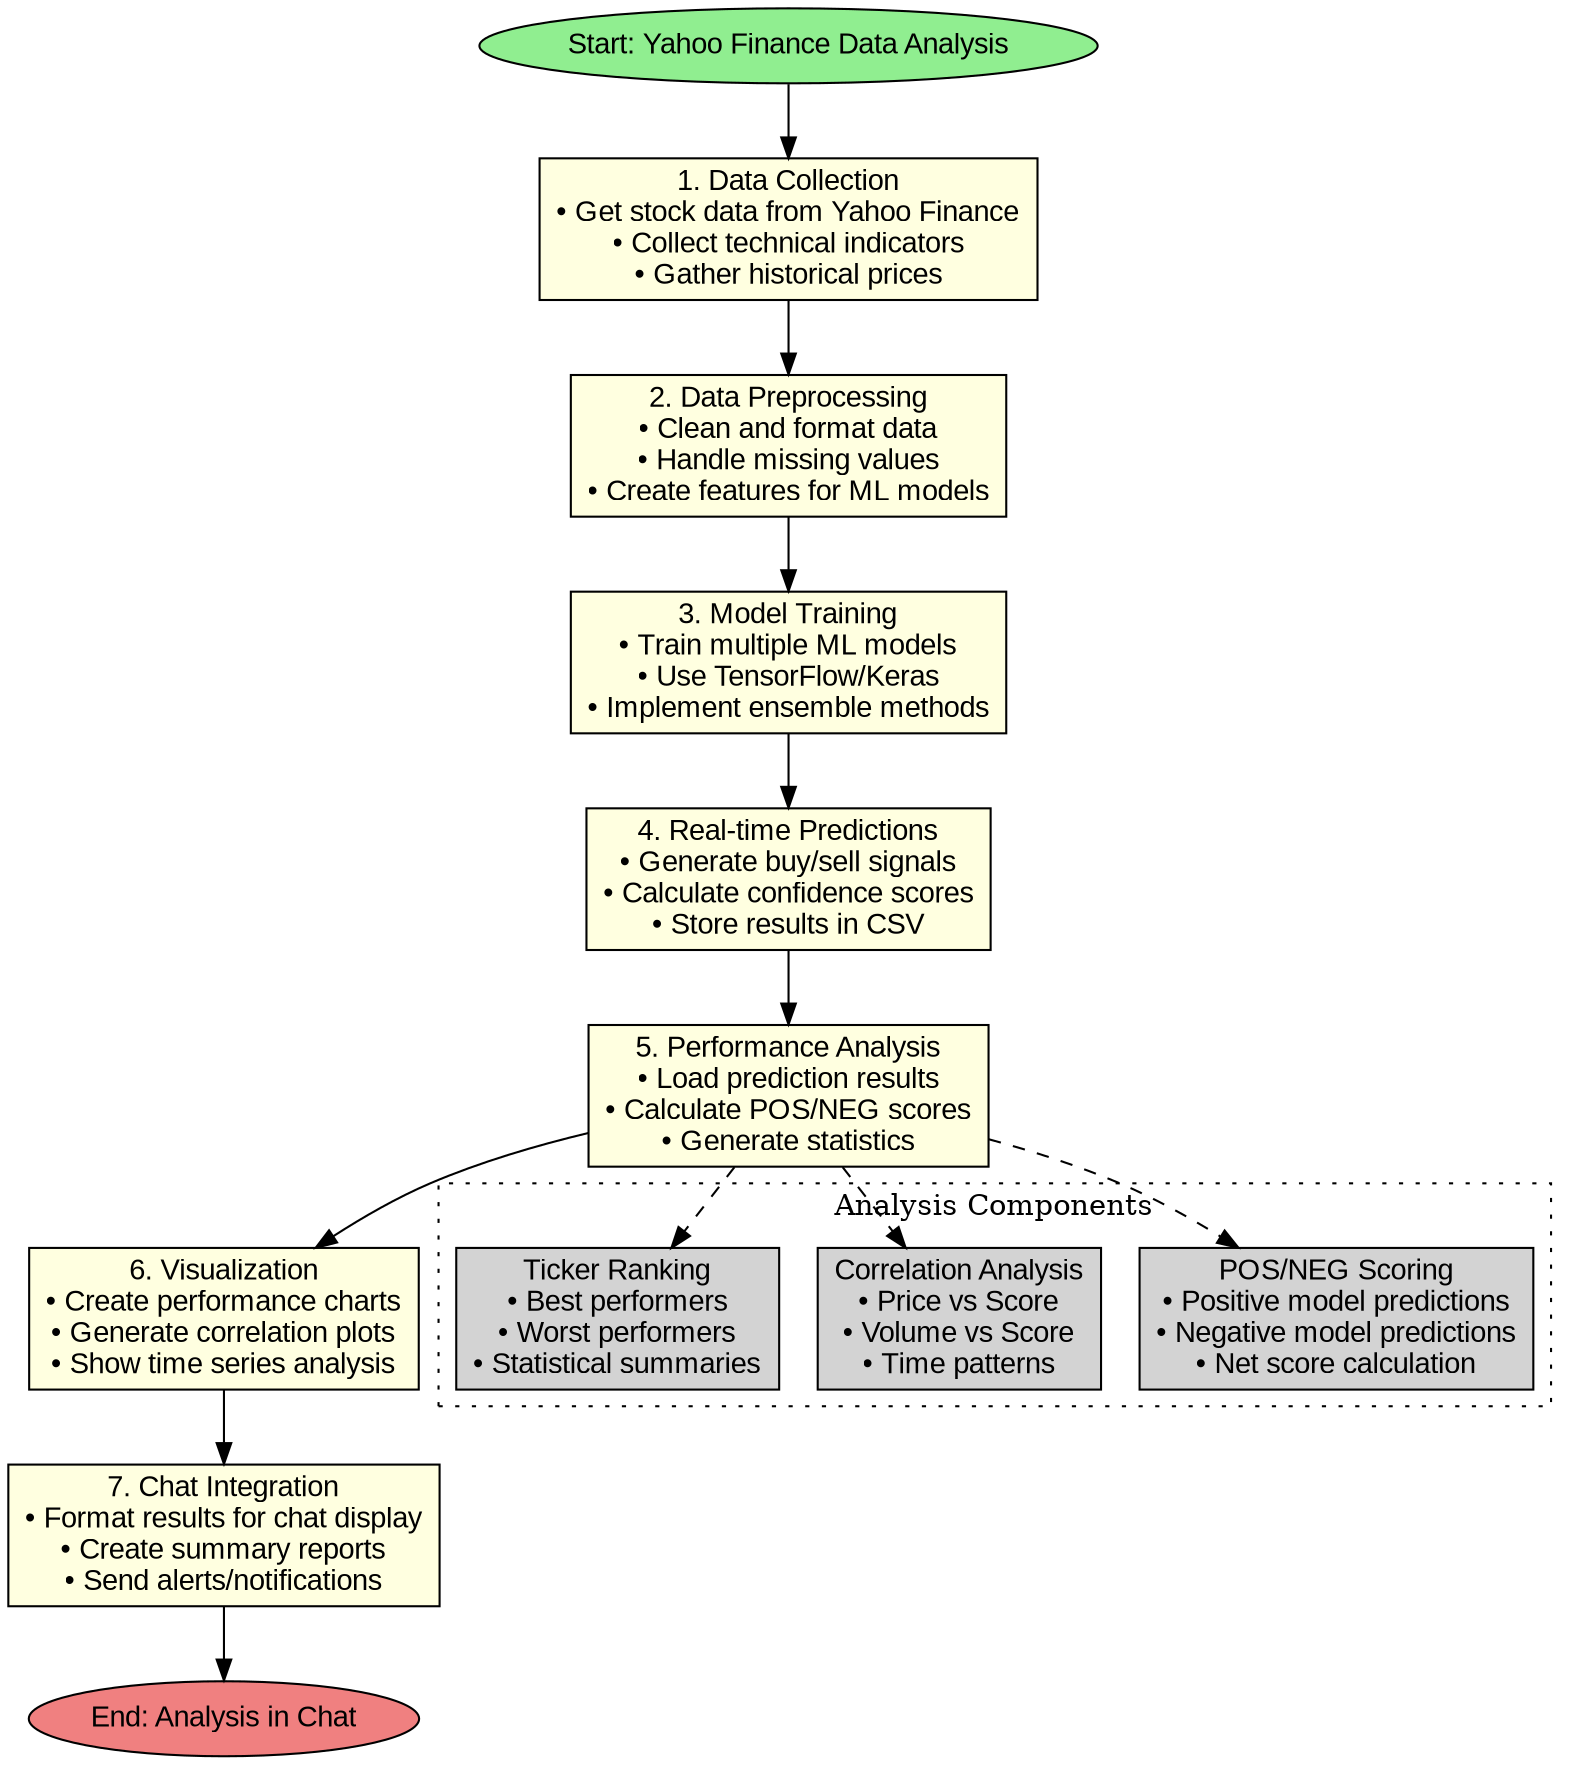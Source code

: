 digraph YahooFinanceAnalysis {
    rankdir=TB;
    node [shape=box, style=filled, fillcolor=lightblue, fontname="Arial"];
    edge [fontname="Arial"];

    // Nodes
    start [label="Start: Yahoo Finance Data Analysis", shape=ellipse, fillcolor=lightgreen];
    
    step1 [label="1. Data Collection\n• Get stock data from Yahoo Finance\n• Collect technical indicators\n• Gather historical prices", fillcolor=lightyellow];
    
    step2 [label="2. Data Preprocessing\n• Clean and format data\n• Handle missing values\n• Create features for ML models", fillcolor=lightyellow];
    
    step3 [label="3. Model Training\n• Train multiple ML models\n• Use TensorFlow/Keras\n• Implement ensemble methods", fillcolor=lightyellow];
    
    step4 [label="4. Real-time Predictions\n• Generate buy/sell signals\n• Calculate confidence scores\n• Store results in CSV", fillcolor=lightyellow];
    
    step5 [label="5. Performance Analysis\n• Load prediction results\n• Calculate POS/NEG scores\n• Generate statistics", fillcolor=lightyellow];
    
    step6 [label="6. Visualization\n• Create performance charts\n• Generate correlation plots\n• Show time series analysis", fillcolor=lightyellow];
    
    step7 [label="7. Chat Integration\n• Format results for chat display\n• Create summary reports\n• Send alerts/notifications", fillcolor=lightyellow];
    
    end [label="End: Analysis in Chat", shape=ellipse, fillcolor=lightcoral];

    // Edges
    start -> step1;
    step1 -> step2;
    step2 -> step3;
    step3 -> step4;
    step4 -> step5;
    step5 -> step6;
    step6 -> step7;
    step7 -> end;

    // Subgraph for detailed analysis components
    subgraph cluster_analysis {
        label="Analysis Components";
        style=dotted;
        node [fillcolor=lightgray];
        
        pos_neg [label="POS/NEG Scoring\n• Positive model predictions\n• Negative model predictions\n• Net score calculation", fillcolor=lightgray];
        correlation [label="Correlation Analysis\n• Price vs Score\n• Volume vs Score\n• Time patterns", fillcolor=lightgray];
        ranking [label="Ticker Ranking\n• Best performers\n• Worst performers\n• Statistical summaries", fillcolor=lightgray];
    }

    step5 -> pos_neg [style=dashed];
    step5 -> correlation [style=dashed];
    step5 -> ranking [style=dashed];
}
